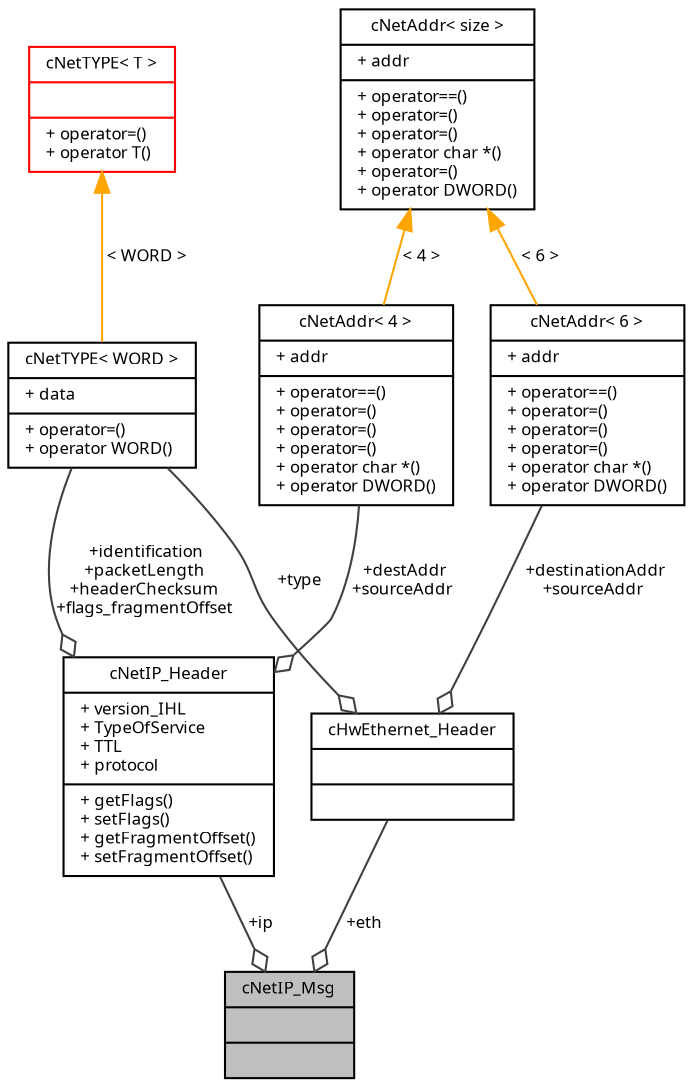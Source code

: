 digraph "cNetIP_Msg"
{
  edge [fontname="Sans",fontsize="8",labelfontname="Sans",labelfontsize="8"];
  node [fontname="Sans",fontsize="8",shape=record];
  Node1 [label="{cNetIP_Msg\n||}",height=0.2,width=0.4,color="black", fillcolor="grey75", style="filled", fontcolor="black"];
  Node2 -> Node1 [color="grey25",fontsize="8",style="solid",label=" +eth" ,arrowhead="odiamond",fontname="Sans"];
  Node2 [label="{cHwEthernet_Header\n||}",height=0.2,width=0.4,color="black", fillcolor="white", style="filled",URL="$classc_hw_ethernet___header.html"];
  Node3 -> Node2 [color="grey25",fontsize="8",style="solid",label=" +type" ,arrowhead="odiamond",fontname="Sans"];
  Node3 [label="{cNetTYPE\< WORD \>\n|+ data\l|+ operator=()\l+ operator WORD()\l}",height=0.2,width=0.4,color="black", fillcolor="white", style="filled",URL="$classc_net_t_y_p_e.html"];
  Node4 -> Node3 [dir="back",color="orange",fontsize="8",style="solid",label=" \< WORD \>" ,fontname="Sans"];
  Node4 [label="{cNetTYPE\< T \>\n||+ operator=()\l+ operator T()\l}",height=0.2,width=0.4,color="red", fillcolor="white", style="filled",URL="$classc_net_t_y_p_e.html"];
  Node5 -> Node2 [color="grey25",fontsize="8",style="solid",label=" +destinationAddr\n+sourceAddr" ,arrowhead="odiamond",fontname="Sans"];
  Node5 [label="{cNetAddr\< 6 \>\n|+ addr\l|+ operator==()\l+ operator=()\l+ operator=()\l+ operator=()\l+ operator char *()\l+ operator DWORD()\l}",height=0.2,width=0.4,color="black", fillcolor="white", style="filled",URL="$classc_net_addr.html"];
  Node6 -> Node5 [dir="back",color="orange",fontsize="8",style="solid",label=" \< 6 \>" ,fontname="Sans"];
  Node6 [label="{cNetAddr\< size \>\n|+ addr\l|+ operator==()\l+ operator=()\l+ operator=()\l+ operator char *()\l+ operator=()\l+ operator DWORD()\l}",height=0.2,width=0.4,color="black", fillcolor="white", style="filled",URL="$classc_net_addr.html"];
  Node7 -> Node1 [color="grey25",fontsize="8",style="solid",label=" +ip" ,arrowhead="odiamond",fontname="Sans"];
  Node7 [label="{cNetIP_Header\n|+ version_IHL\l+ TypeOfService\l+ TTL\l+ protocol\l|+ getFlags()\l+ setFlags()\l+ getFragmentOffset()\l+ setFragmentOffset()\l}",height=0.2,width=0.4,color="black", fillcolor="white", style="filled",URL="$classc_net_i_p___header.html"];
  Node3 -> Node7 [color="grey25",fontsize="8",style="solid",label=" +identification\n+packetLength\n+headerChecksum\n+flags_fragmentOffset" ,arrowhead="odiamond",fontname="Sans"];
  Node8 -> Node7 [color="grey25",fontsize="8",style="solid",label=" +destAddr\n+sourceAddr" ,arrowhead="odiamond",fontname="Sans"];
  Node8 [label="{cNetAddr\< 4 \>\n|+ addr\l|+ operator==()\l+ operator=()\l+ operator=()\l+ operator=()\l+ operator char *()\l+ operator DWORD()\l}",height=0.2,width=0.4,color="black", fillcolor="white", style="filled",URL="$classc_net_addr.html"];
  Node6 -> Node8 [dir="back",color="orange",fontsize="8",style="solid",label=" \< 4 \>" ,fontname="Sans"];
}
